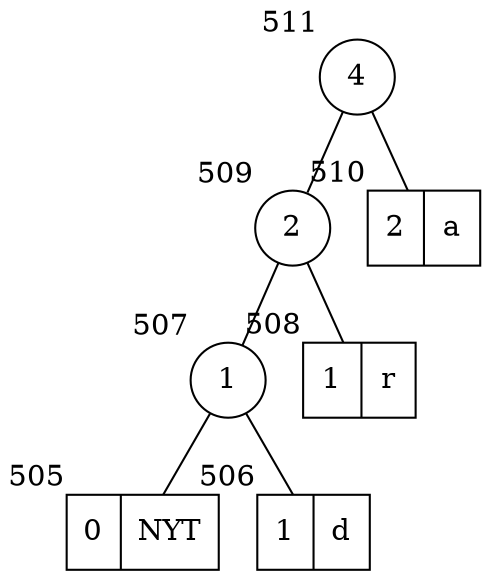 graph {
511[label="4",shape="circle",xlabel="511",]
509[label="2",shape="circle",xlabel="509",]
507[label="1",shape="circle",xlabel="507",]
505[label="0 | NYT",shape="record",xlabel="505",]
506[label="1 | d",shape="record",xlabel="506",]
508[label="1 | r",shape="record",xlabel="508",]
510[label="2 | a",shape="record",xlabel="510",]
511 -- 509
511 -- 510

509 -- 507
509 -- 508

507 -- 505
507 -- 506





}